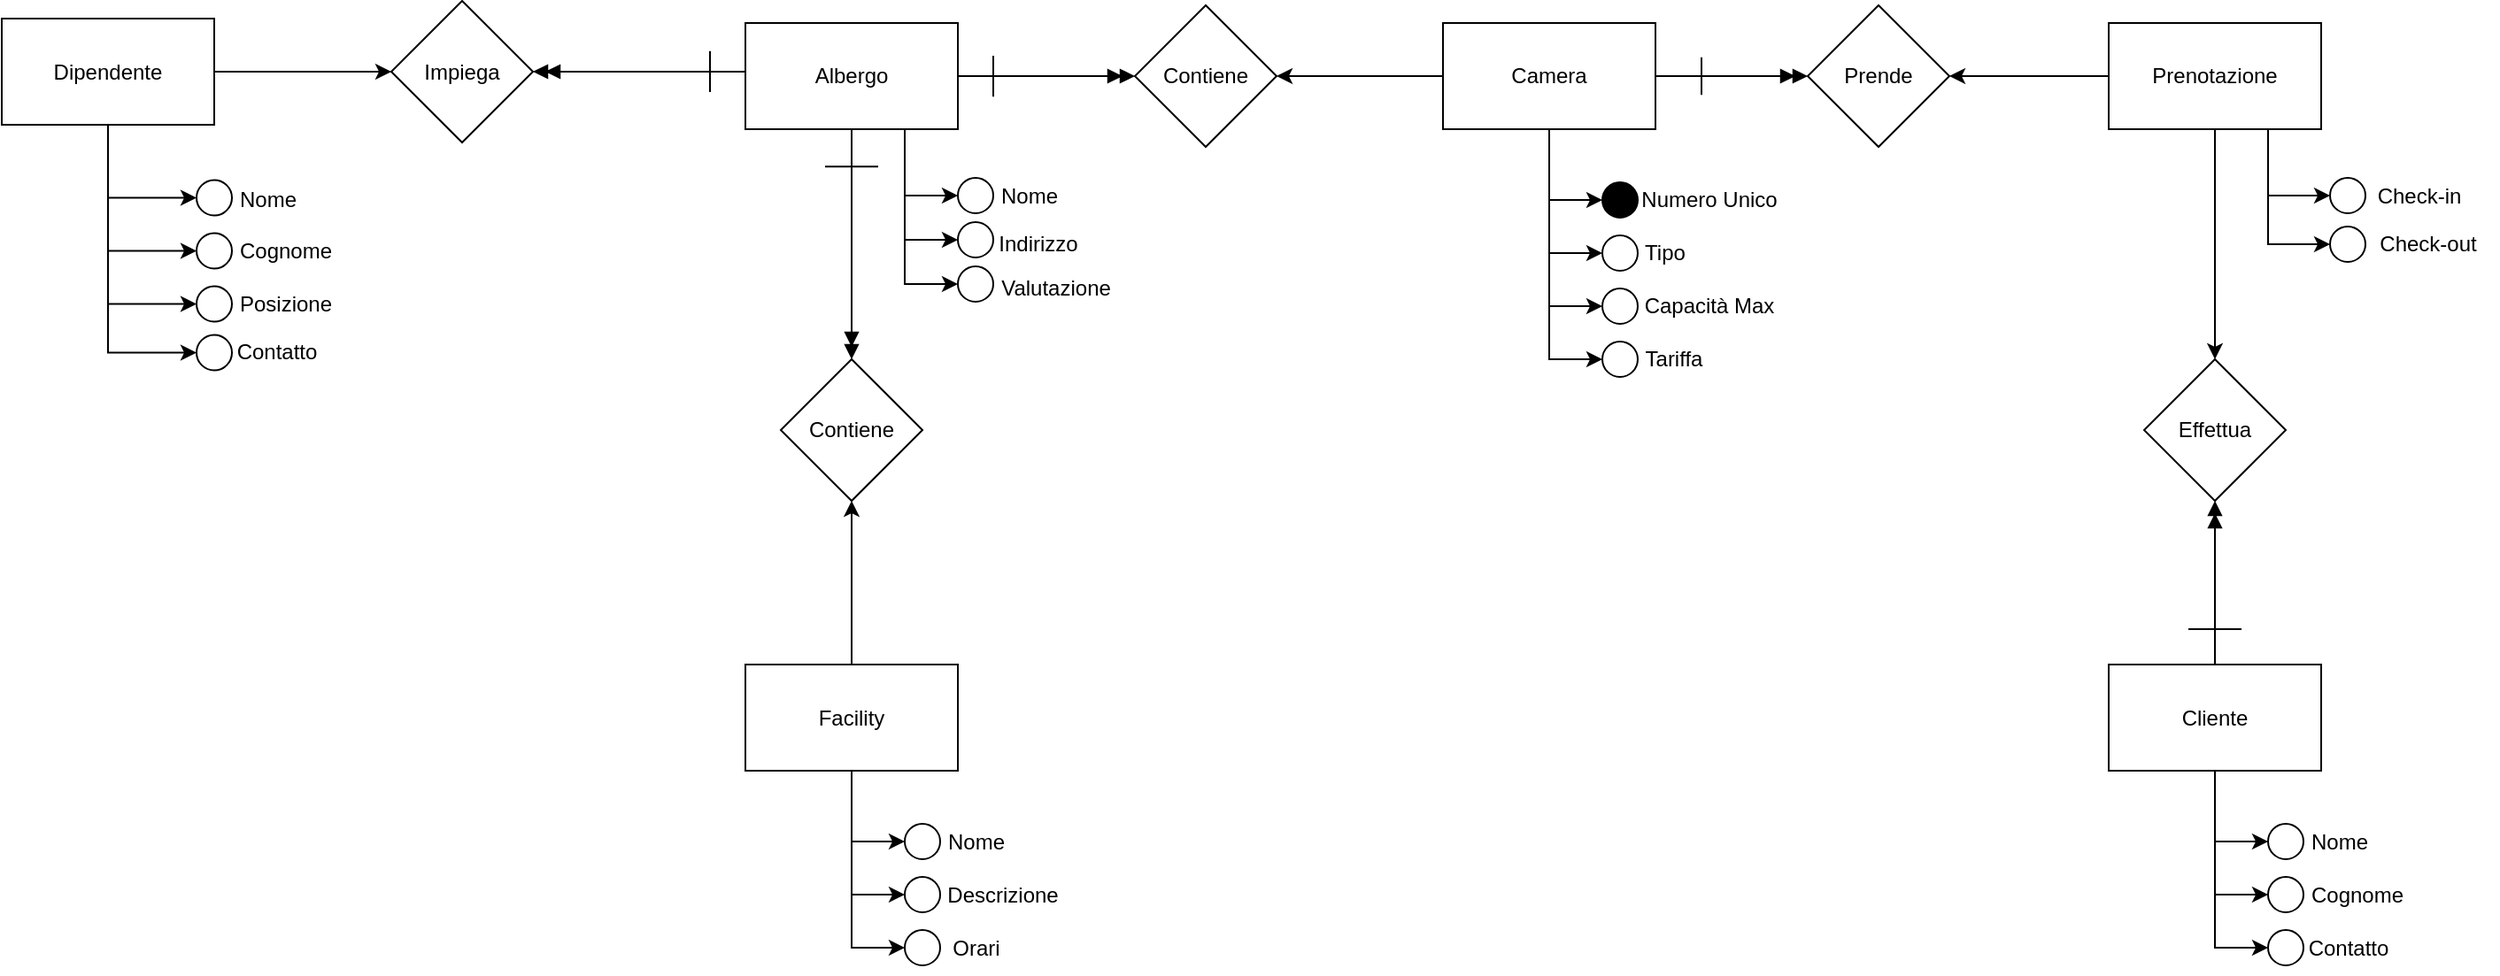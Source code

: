 <mxfile version="24.0.4" type="device">
  <diagram name="Pagina-1" id="l2adkbgRinBBMw02L1B5">
    <mxGraphModel dx="1707" dy="532" grid="1" gridSize="10" guides="1" tooltips="1" connect="1" arrows="1" fold="1" page="1" pageScale="1" pageWidth="827" pageHeight="1169" math="0" shadow="0">
      <root>
        <mxCell id="0" />
        <mxCell id="1" parent="0" />
        <mxCell id="Y1aCtea4UW9PBhZPMEhm-145" style="edgeStyle=orthogonalEdgeStyle;rounded=0;orthogonalLoop=1;jettySize=auto;html=1;entryX=1;entryY=0.5;entryDx=0;entryDy=0;endArrow=doubleBlock;endFill=1;" parent="1" source="Y1aCtea4UW9PBhZPMEhm-1" target="Y1aCtea4UW9PBhZPMEhm-139" edge="1">
          <mxGeometry relative="1" as="geometry">
            <Array as="points">
              <mxPoint x="60" y="118" />
              <mxPoint x="60" y="118" />
            </Array>
          </mxGeometry>
        </mxCell>
        <mxCell id="Y1aCtea4UW9PBhZPMEhm-167" style="edgeStyle=orthogonalEdgeStyle;rounded=0;orthogonalLoop=1;jettySize=auto;html=1;exitX=0.75;exitY=1;exitDx=0;exitDy=0;entryX=0;entryY=0.5;entryDx=0;entryDy=0;" parent="1" source="Y1aCtea4UW9PBhZPMEhm-1" target="Y1aCtea4UW9PBhZPMEhm-161" edge="1">
          <mxGeometry relative="1" as="geometry" />
        </mxCell>
        <mxCell id="Y1aCtea4UW9PBhZPMEhm-168" style="edgeStyle=orthogonalEdgeStyle;rounded=0;orthogonalLoop=1;jettySize=auto;html=1;exitX=0.75;exitY=1;exitDx=0;exitDy=0;entryX=0;entryY=0.5;entryDx=0;entryDy=0;" parent="1" source="Y1aCtea4UW9PBhZPMEhm-1" target="Y1aCtea4UW9PBhZPMEhm-162" edge="1">
          <mxGeometry relative="1" as="geometry" />
        </mxCell>
        <mxCell id="Y1aCtea4UW9PBhZPMEhm-169" style="edgeStyle=orthogonalEdgeStyle;rounded=0;orthogonalLoop=1;jettySize=auto;html=1;exitX=0.75;exitY=1;exitDx=0;exitDy=0;entryX=0;entryY=0.5;entryDx=0;entryDy=0;" parent="1" source="Y1aCtea4UW9PBhZPMEhm-1" target="Y1aCtea4UW9PBhZPMEhm-163" edge="1">
          <mxGeometry relative="1" as="geometry" />
        </mxCell>
        <mxCell id="Y1aCtea4UW9PBhZPMEhm-178" style="edgeStyle=orthogonalEdgeStyle;rounded=0;orthogonalLoop=1;jettySize=auto;html=1;entryX=0.5;entryY=0;entryDx=0;entryDy=0;endArrow=doubleBlock;endFill=1;" parent="1" source="Y1aCtea4UW9PBhZPMEhm-1" target="Y1aCtea4UW9PBhZPMEhm-140" edge="1">
          <mxGeometry relative="1" as="geometry" />
        </mxCell>
        <mxCell id="Y1aCtea4UW9PBhZPMEhm-185" style="edgeStyle=orthogonalEdgeStyle;rounded=0;orthogonalLoop=1;jettySize=auto;html=1;exitX=1;exitY=0.5;exitDx=0;exitDy=0;entryX=0;entryY=0.5;entryDx=0;entryDy=0;endArrow=doubleBlock;endFill=1;" parent="1" source="Y1aCtea4UW9PBhZPMEhm-1" target="Y1aCtea4UW9PBhZPMEhm-122" edge="1">
          <mxGeometry relative="1" as="geometry" />
        </mxCell>
        <mxCell id="Y1aCtea4UW9PBhZPMEhm-1" value="Albergo" style="rounded=0;whiteSpace=wrap;html=1;" parent="1" vertex="1">
          <mxGeometry x="20" y="90" width="120" height="60" as="geometry" />
        </mxCell>
        <mxCell id="Y1aCtea4UW9PBhZPMEhm-34" style="edgeStyle=orthogonalEdgeStyle;rounded=0;orthogonalLoop=1;jettySize=auto;html=1;entryX=0;entryY=0.5;entryDx=0;entryDy=0;" parent="1" source="Y1aCtea4UW9PBhZPMEhm-37" target="Y1aCtea4UW9PBhZPMEhm-38" edge="1">
          <mxGeometry relative="1" as="geometry" />
        </mxCell>
        <mxCell id="Y1aCtea4UW9PBhZPMEhm-35" style="edgeStyle=orthogonalEdgeStyle;rounded=0;orthogonalLoop=1;jettySize=auto;html=1;entryX=0;entryY=0.5;entryDx=0;entryDy=0;" parent="1" source="Y1aCtea4UW9PBhZPMEhm-37" target="Y1aCtea4UW9PBhZPMEhm-39" edge="1">
          <mxGeometry relative="1" as="geometry" />
        </mxCell>
        <mxCell id="Y1aCtea4UW9PBhZPMEhm-36" style="edgeStyle=orthogonalEdgeStyle;rounded=0;orthogonalLoop=1;jettySize=auto;html=1;entryX=0;entryY=0.5;entryDx=0;entryDy=0;" parent="1" source="Y1aCtea4UW9PBhZPMEhm-37" target="Y1aCtea4UW9PBhZPMEhm-40" edge="1">
          <mxGeometry relative="1" as="geometry" />
        </mxCell>
        <mxCell id="Y1aCtea4UW9PBhZPMEhm-92" style="edgeStyle=orthogonalEdgeStyle;rounded=0;orthogonalLoop=1;jettySize=auto;html=1;entryX=0;entryY=0.5;entryDx=0;entryDy=0;" parent="1" source="Y1aCtea4UW9PBhZPMEhm-37" target="Y1aCtea4UW9PBhZPMEhm-91" edge="1">
          <mxGeometry relative="1" as="geometry" />
        </mxCell>
        <mxCell id="Y1aCtea4UW9PBhZPMEhm-124" style="edgeStyle=orthogonalEdgeStyle;rounded=0;orthogonalLoop=1;jettySize=auto;html=1;entryX=1;entryY=0.5;entryDx=0;entryDy=0;" parent="1" source="Y1aCtea4UW9PBhZPMEhm-37" target="Y1aCtea4UW9PBhZPMEhm-122" edge="1">
          <mxGeometry relative="1" as="geometry" />
        </mxCell>
        <mxCell id="Y1aCtea4UW9PBhZPMEhm-184" style="edgeStyle=orthogonalEdgeStyle;rounded=0;orthogonalLoop=1;jettySize=auto;html=1;entryX=0;entryY=0.5;entryDx=0;entryDy=0;endArrow=doubleBlock;endFill=1;" parent="1" source="Y1aCtea4UW9PBhZPMEhm-37" target="Y1aCtea4UW9PBhZPMEhm-137" edge="1">
          <mxGeometry relative="1" as="geometry" />
        </mxCell>
        <mxCell id="Y1aCtea4UW9PBhZPMEhm-37" value="Camera" style="rounded=0;whiteSpace=wrap;html=1;" parent="1" vertex="1">
          <mxGeometry x="414" y="90" width="120" height="60" as="geometry" />
        </mxCell>
        <mxCell id="Y1aCtea4UW9PBhZPMEhm-38" value="" style="ellipse;whiteSpace=wrap;html=1;aspect=fixed;fillColor=#000000;" parent="1" vertex="1">
          <mxGeometry x="504" y="180" width="20" height="20" as="geometry" />
        </mxCell>
        <mxCell id="Y1aCtea4UW9PBhZPMEhm-39" value="" style="ellipse;whiteSpace=wrap;html=1;aspect=fixed;" parent="1" vertex="1">
          <mxGeometry x="504" y="210" width="20" height="20" as="geometry" />
        </mxCell>
        <mxCell id="Y1aCtea4UW9PBhZPMEhm-40" value="" style="ellipse;whiteSpace=wrap;html=1;aspect=fixed;" parent="1" vertex="1">
          <mxGeometry x="504" y="240" width="20" height="20" as="geometry" />
        </mxCell>
        <mxCell id="Y1aCtea4UW9PBhZPMEhm-41" value="Numero Unico" style="text;html=1;align=center;verticalAlign=middle;resizable=0;points=[];autosize=1;strokeColor=none;fillColor=none;" parent="1" vertex="1">
          <mxGeometry x="514" y="175" width="100" height="30" as="geometry" />
        </mxCell>
        <mxCell id="Y1aCtea4UW9PBhZPMEhm-42" value="Tipo" style="text;html=1;align=center;verticalAlign=middle;resizable=0;points=[];autosize=1;strokeColor=none;fillColor=none;" parent="1" vertex="1">
          <mxGeometry x="514" y="205" width="50" height="30" as="geometry" />
        </mxCell>
        <mxCell id="Y1aCtea4UW9PBhZPMEhm-43" style="edgeStyle=orthogonalEdgeStyle;rounded=0;orthogonalLoop=1;jettySize=auto;html=1;entryX=0;entryY=0.5;entryDx=0;entryDy=0;" parent="1" source="Y1aCtea4UW9PBhZPMEhm-46" target="Y1aCtea4UW9PBhZPMEhm-47" edge="1">
          <mxGeometry relative="1" as="geometry" />
        </mxCell>
        <mxCell id="Y1aCtea4UW9PBhZPMEhm-44" style="edgeStyle=orthogonalEdgeStyle;rounded=0;orthogonalLoop=1;jettySize=auto;html=1;entryX=0;entryY=0.5;entryDx=0;entryDy=0;" parent="1" source="Y1aCtea4UW9PBhZPMEhm-46" target="Y1aCtea4UW9PBhZPMEhm-48" edge="1">
          <mxGeometry relative="1" as="geometry" />
        </mxCell>
        <mxCell id="Y1aCtea4UW9PBhZPMEhm-45" style="edgeStyle=orthogonalEdgeStyle;rounded=0;orthogonalLoop=1;jettySize=auto;html=1;entryX=0;entryY=0.5;entryDx=0;entryDy=0;" parent="1" source="Y1aCtea4UW9PBhZPMEhm-46" target="Y1aCtea4UW9PBhZPMEhm-49" edge="1">
          <mxGeometry relative="1" as="geometry" />
        </mxCell>
        <mxCell id="Y1aCtea4UW9PBhZPMEhm-177" style="edgeStyle=orthogonalEdgeStyle;rounded=0;orthogonalLoop=1;jettySize=auto;html=1;entryX=0.5;entryY=1;entryDx=0;entryDy=0;endArrow=doubleBlock;endFill=1;" parent="1" source="Y1aCtea4UW9PBhZPMEhm-46" target="Y1aCtea4UW9PBhZPMEhm-138" edge="1">
          <mxGeometry relative="1" as="geometry" />
        </mxCell>
        <mxCell id="Y1aCtea4UW9PBhZPMEhm-46" value="Cliente" style="rounded=0;whiteSpace=wrap;html=1;" parent="1" vertex="1">
          <mxGeometry x="790" y="452.5" width="120" height="60" as="geometry" />
        </mxCell>
        <mxCell id="Y1aCtea4UW9PBhZPMEhm-47" value="" style="ellipse;whiteSpace=wrap;html=1;aspect=fixed;" parent="1" vertex="1">
          <mxGeometry x="880" y="542.5" width="20" height="20" as="geometry" />
        </mxCell>
        <mxCell id="Y1aCtea4UW9PBhZPMEhm-48" value="" style="ellipse;whiteSpace=wrap;html=1;aspect=fixed;" parent="1" vertex="1">
          <mxGeometry x="880" y="572.5" width="20" height="20" as="geometry" />
        </mxCell>
        <mxCell id="Y1aCtea4UW9PBhZPMEhm-49" value="" style="ellipse;whiteSpace=wrap;html=1;aspect=fixed;" parent="1" vertex="1">
          <mxGeometry x="880" y="602.5" width="20" height="20" as="geometry" />
        </mxCell>
        <mxCell id="Y1aCtea4UW9PBhZPMEhm-50" value="Nome" style="text;html=1;align=center;verticalAlign=middle;resizable=0;points=[];autosize=1;strokeColor=none;fillColor=none;" parent="1" vertex="1">
          <mxGeometry x="890" y="537.5" width="60" height="30" as="geometry" />
        </mxCell>
        <mxCell id="Y1aCtea4UW9PBhZPMEhm-51" value="Cognome" style="text;html=1;align=center;verticalAlign=middle;resizable=0;points=[];autosize=1;strokeColor=none;fillColor=none;" parent="1" vertex="1">
          <mxGeometry x="890" y="567.5" width="80" height="30" as="geometry" />
        </mxCell>
        <mxCell id="Y1aCtea4UW9PBhZPMEhm-81" style="edgeStyle=orthogonalEdgeStyle;rounded=0;orthogonalLoop=1;jettySize=auto;html=1;entryX=0;entryY=0.5;entryDx=0;entryDy=0;" parent="1" source="Y1aCtea4UW9PBhZPMEhm-84" target="Y1aCtea4UW9PBhZPMEhm-85" edge="1">
          <mxGeometry relative="1" as="geometry" />
        </mxCell>
        <mxCell id="Y1aCtea4UW9PBhZPMEhm-82" style="edgeStyle=orthogonalEdgeStyle;rounded=0;orthogonalLoop=1;jettySize=auto;html=1;entryX=0;entryY=0.5;entryDx=0;entryDy=0;" parent="1" source="Y1aCtea4UW9PBhZPMEhm-84" target="Y1aCtea4UW9PBhZPMEhm-86" edge="1">
          <mxGeometry relative="1" as="geometry" />
        </mxCell>
        <mxCell id="Y1aCtea4UW9PBhZPMEhm-83" style="edgeStyle=orthogonalEdgeStyle;rounded=0;orthogonalLoop=1;jettySize=auto;html=1;entryX=0;entryY=0.5;entryDx=0;entryDy=0;" parent="1" source="Y1aCtea4UW9PBhZPMEhm-84" target="Y1aCtea4UW9PBhZPMEhm-87" edge="1">
          <mxGeometry relative="1" as="geometry" />
        </mxCell>
        <mxCell id="Y1aCtea4UW9PBhZPMEhm-179" style="edgeStyle=orthogonalEdgeStyle;rounded=0;orthogonalLoop=1;jettySize=auto;html=1;entryX=0.5;entryY=1;entryDx=0;entryDy=0;" parent="1" source="Y1aCtea4UW9PBhZPMEhm-84" target="Y1aCtea4UW9PBhZPMEhm-140" edge="1">
          <mxGeometry relative="1" as="geometry" />
        </mxCell>
        <mxCell id="Y1aCtea4UW9PBhZPMEhm-84" value="Facility" style="rounded=0;whiteSpace=wrap;html=1;" parent="1" vertex="1">
          <mxGeometry x="20" y="452.5" width="120" height="60" as="geometry" />
        </mxCell>
        <mxCell id="Y1aCtea4UW9PBhZPMEhm-85" value="" style="ellipse;whiteSpace=wrap;html=1;aspect=fixed;" parent="1" vertex="1">
          <mxGeometry x="110" y="542.5" width="20" height="20" as="geometry" />
        </mxCell>
        <mxCell id="Y1aCtea4UW9PBhZPMEhm-86" value="" style="ellipse;whiteSpace=wrap;html=1;aspect=fixed;" parent="1" vertex="1">
          <mxGeometry x="110" y="572.5" width="20" height="20" as="geometry" />
        </mxCell>
        <mxCell id="Y1aCtea4UW9PBhZPMEhm-87" value="" style="ellipse;whiteSpace=wrap;html=1;aspect=fixed;" parent="1" vertex="1">
          <mxGeometry x="110" y="602.5" width="20" height="20" as="geometry" />
        </mxCell>
        <mxCell id="Y1aCtea4UW9PBhZPMEhm-88" value="Nome" style="text;html=1;align=center;verticalAlign=middle;resizable=0;points=[];autosize=1;strokeColor=none;fillColor=none;" parent="1" vertex="1">
          <mxGeometry x="120" y="537.5" width="60" height="30" as="geometry" />
        </mxCell>
        <mxCell id="Y1aCtea4UW9PBhZPMEhm-89" value="Descrizione" style="text;html=1;align=center;verticalAlign=middle;resizable=0;points=[];autosize=1;strokeColor=none;fillColor=none;" parent="1" vertex="1">
          <mxGeometry x="120" y="567.5" width="90" height="30" as="geometry" />
        </mxCell>
        <mxCell id="Y1aCtea4UW9PBhZPMEhm-90" value="Orari" style="text;html=1;align=center;verticalAlign=middle;resizable=0;points=[];autosize=1;strokeColor=none;fillColor=none;" parent="1" vertex="1">
          <mxGeometry x="125" y="597.5" width="50" height="30" as="geometry" />
        </mxCell>
        <mxCell id="Y1aCtea4UW9PBhZPMEhm-91" value="" style="ellipse;whiteSpace=wrap;html=1;aspect=fixed;" parent="1" vertex="1">
          <mxGeometry x="504" y="270" width="20" height="20" as="geometry" />
        </mxCell>
        <mxCell id="Y1aCtea4UW9PBhZPMEhm-106" style="edgeStyle=orthogonalEdgeStyle;rounded=0;orthogonalLoop=1;jettySize=auto;html=1;entryX=0;entryY=0.5;entryDx=0;entryDy=0;" parent="1" source="Y1aCtea4UW9PBhZPMEhm-110" target="Y1aCtea4UW9PBhZPMEhm-111" edge="1">
          <mxGeometry relative="1" as="geometry" />
        </mxCell>
        <mxCell id="Y1aCtea4UW9PBhZPMEhm-107" style="edgeStyle=orthogonalEdgeStyle;rounded=0;orthogonalLoop=1;jettySize=auto;html=1;entryX=0;entryY=0.5;entryDx=0;entryDy=0;" parent="1" source="Y1aCtea4UW9PBhZPMEhm-110" target="Y1aCtea4UW9PBhZPMEhm-112" edge="1">
          <mxGeometry relative="1" as="geometry" />
        </mxCell>
        <mxCell id="Y1aCtea4UW9PBhZPMEhm-108" style="edgeStyle=orthogonalEdgeStyle;rounded=0;orthogonalLoop=1;jettySize=auto;html=1;entryX=0;entryY=0.5;entryDx=0;entryDy=0;" parent="1" source="Y1aCtea4UW9PBhZPMEhm-110" target="Y1aCtea4UW9PBhZPMEhm-113" edge="1">
          <mxGeometry relative="1" as="geometry" />
        </mxCell>
        <mxCell id="Y1aCtea4UW9PBhZPMEhm-109" style="edgeStyle=orthogonalEdgeStyle;rounded=0;orthogonalLoop=1;jettySize=auto;html=1;entryX=0;entryY=0.5;entryDx=0;entryDy=0;" parent="1" source="Y1aCtea4UW9PBhZPMEhm-110" target="Y1aCtea4UW9PBhZPMEhm-116" edge="1">
          <mxGeometry relative="1" as="geometry" />
        </mxCell>
        <mxCell id="Y1aCtea4UW9PBhZPMEhm-188" style="edgeStyle=orthogonalEdgeStyle;rounded=0;orthogonalLoop=1;jettySize=auto;html=1;exitX=1;exitY=0.5;exitDx=0;exitDy=0;entryX=0;entryY=0.5;entryDx=0;entryDy=0;" parent="1" source="Y1aCtea4UW9PBhZPMEhm-110" target="Y1aCtea4UW9PBhZPMEhm-139" edge="1">
          <mxGeometry relative="1" as="geometry" />
        </mxCell>
        <mxCell id="Y1aCtea4UW9PBhZPMEhm-110" value="Dipendente" style="rounded=0;whiteSpace=wrap;html=1;" parent="1" vertex="1">
          <mxGeometry x="-400" y="87.5" width="120" height="60" as="geometry" />
        </mxCell>
        <mxCell id="Y1aCtea4UW9PBhZPMEhm-111" value="" style="ellipse;whiteSpace=wrap;html=1;aspect=fixed;" parent="1" vertex="1">
          <mxGeometry x="-290" y="178.75" width="20" height="20" as="geometry" />
        </mxCell>
        <mxCell id="Y1aCtea4UW9PBhZPMEhm-112" value="" style="ellipse;whiteSpace=wrap;html=1;aspect=fixed;" parent="1" vertex="1">
          <mxGeometry x="-290" y="208.75" width="20" height="20" as="geometry" />
        </mxCell>
        <mxCell id="Y1aCtea4UW9PBhZPMEhm-113" value="" style="ellipse;whiteSpace=wrap;html=1;aspect=fixed;" parent="1" vertex="1">
          <mxGeometry x="-290" y="238.75" width="20" height="20" as="geometry" />
        </mxCell>
        <mxCell id="Y1aCtea4UW9PBhZPMEhm-114" value="Nome" style="text;html=1;align=center;verticalAlign=middle;resizable=0;points=[];autosize=1;strokeColor=none;fillColor=none;" parent="1" vertex="1">
          <mxGeometry x="-280" y="175" width="60" height="30" as="geometry" />
        </mxCell>
        <mxCell id="Y1aCtea4UW9PBhZPMEhm-115" value="Cognome" style="text;html=1;align=center;verticalAlign=middle;resizable=0;points=[];autosize=1;strokeColor=none;fillColor=none;" parent="1" vertex="1">
          <mxGeometry x="-280" y="203.75" width="80" height="30" as="geometry" />
        </mxCell>
        <mxCell id="Y1aCtea4UW9PBhZPMEhm-116" value="" style="ellipse;whiteSpace=wrap;html=1;aspect=fixed;" parent="1" vertex="1">
          <mxGeometry x="-290" y="266.25" width="20" height="20" as="geometry" />
        </mxCell>
        <mxCell id="Y1aCtea4UW9PBhZPMEhm-117" value="Capacità Max" style="text;html=1;align=center;verticalAlign=middle;resizable=0;points=[];autosize=1;strokeColor=none;fillColor=none;" parent="1" vertex="1">
          <mxGeometry x="514" y="235" width="100" height="30" as="geometry" />
        </mxCell>
        <mxCell id="Y1aCtea4UW9PBhZPMEhm-118" value="Tariffa" style="text;html=1;align=center;verticalAlign=middle;resizable=0;points=[];autosize=1;strokeColor=none;fillColor=none;" parent="1" vertex="1">
          <mxGeometry x="514" y="265" width="60" height="30" as="geometry" />
        </mxCell>
        <mxCell id="Y1aCtea4UW9PBhZPMEhm-119" value="Contatto" style="text;html=1;align=center;verticalAlign=middle;resizable=0;points=[];autosize=1;strokeColor=none;fillColor=none;" parent="1" vertex="1">
          <mxGeometry x="890" y="597.5" width="70" height="30" as="geometry" />
        </mxCell>
        <mxCell id="Y1aCtea4UW9PBhZPMEhm-120" value="Posizione" style="text;html=1;align=center;verticalAlign=middle;resizable=0;points=[];autosize=1;strokeColor=none;fillColor=none;" parent="1" vertex="1">
          <mxGeometry x="-280" y="233.75" width="80" height="30" as="geometry" />
        </mxCell>
        <mxCell id="Y1aCtea4UW9PBhZPMEhm-121" value="Contatto" style="text;html=1;align=center;verticalAlign=middle;resizable=0;points=[];autosize=1;strokeColor=none;fillColor=none;" parent="1" vertex="1">
          <mxGeometry x="-280" y="261.25" width="70" height="30" as="geometry" />
        </mxCell>
        <mxCell id="Y1aCtea4UW9PBhZPMEhm-122" value="Contiene" style="rhombus;whiteSpace=wrap;html=1;" parent="1" vertex="1">
          <mxGeometry x="240" y="80" width="80" height="80" as="geometry" />
        </mxCell>
        <mxCell id="Y1aCtea4UW9PBhZPMEhm-155" style="edgeStyle=orthogonalEdgeStyle;rounded=0;orthogonalLoop=1;jettySize=auto;html=1;exitX=0.75;exitY=1;exitDx=0;exitDy=0;entryX=0;entryY=0.5;entryDx=0;entryDy=0;" parent="1" source="Y1aCtea4UW9PBhZPMEhm-128" target="Y1aCtea4UW9PBhZPMEhm-151" edge="1">
          <mxGeometry relative="1" as="geometry" />
        </mxCell>
        <mxCell id="Y1aCtea4UW9PBhZPMEhm-157" style="edgeStyle=orthogonalEdgeStyle;rounded=0;orthogonalLoop=1;jettySize=auto;html=1;exitX=0.75;exitY=1;exitDx=0;exitDy=0;entryX=0;entryY=0.5;entryDx=0;entryDy=0;" parent="1" source="Y1aCtea4UW9PBhZPMEhm-128" target="Y1aCtea4UW9PBhZPMEhm-156" edge="1">
          <mxGeometry relative="1" as="geometry" />
        </mxCell>
        <mxCell id="Y1aCtea4UW9PBhZPMEhm-175" style="edgeStyle=orthogonalEdgeStyle;rounded=0;orthogonalLoop=1;jettySize=auto;html=1;entryX=1;entryY=0.5;entryDx=0;entryDy=0;" parent="1" source="Y1aCtea4UW9PBhZPMEhm-128" target="Y1aCtea4UW9PBhZPMEhm-137" edge="1">
          <mxGeometry relative="1" as="geometry" />
        </mxCell>
        <mxCell id="Y1aCtea4UW9PBhZPMEhm-176" style="edgeStyle=orthogonalEdgeStyle;rounded=0;orthogonalLoop=1;jettySize=auto;html=1;entryX=0.5;entryY=0;entryDx=0;entryDy=0;" parent="1" source="Y1aCtea4UW9PBhZPMEhm-128" target="Y1aCtea4UW9PBhZPMEhm-138" edge="1">
          <mxGeometry relative="1" as="geometry" />
        </mxCell>
        <mxCell id="Y1aCtea4UW9PBhZPMEhm-128" value="Prenotazione" style="rounded=0;whiteSpace=wrap;html=1;" parent="1" vertex="1">
          <mxGeometry x="790" y="90" width="120" height="60" as="geometry" />
        </mxCell>
        <mxCell id="Y1aCtea4UW9PBhZPMEhm-137" value="Prende" style="rhombus;whiteSpace=wrap;html=1;" parent="1" vertex="1">
          <mxGeometry x="620" y="80" width="80" height="80" as="geometry" />
        </mxCell>
        <mxCell id="Y1aCtea4UW9PBhZPMEhm-138" value="Effettua" style="rhombus;whiteSpace=wrap;html=1;" parent="1" vertex="1">
          <mxGeometry x="810" y="280" width="80" height="80" as="geometry" />
        </mxCell>
        <mxCell id="Y1aCtea4UW9PBhZPMEhm-139" value="Impiega" style="rhombus;whiteSpace=wrap;html=1;" parent="1" vertex="1">
          <mxGeometry x="-180" y="77.5" width="80" height="80" as="geometry" />
        </mxCell>
        <mxCell id="Y1aCtea4UW9PBhZPMEhm-140" value="Contiene" style="rhombus;whiteSpace=wrap;html=1;" parent="1" vertex="1">
          <mxGeometry x="40" y="280" width="80" height="80" as="geometry" />
        </mxCell>
        <mxCell id="Y1aCtea4UW9PBhZPMEhm-151" value="" style="ellipse;whiteSpace=wrap;html=1;aspect=fixed;" parent="1" vertex="1">
          <mxGeometry x="915" y="177.5" width="20" height="20" as="geometry" />
        </mxCell>
        <mxCell id="Y1aCtea4UW9PBhZPMEhm-156" value="" style="ellipse;whiteSpace=wrap;html=1;aspect=fixed;" parent="1" vertex="1">
          <mxGeometry x="915" y="205" width="20" height="20" as="geometry" />
        </mxCell>
        <mxCell id="Y1aCtea4UW9PBhZPMEhm-158" value="Check-in" style="text;html=1;align=center;verticalAlign=middle;resizable=0;points=[];autosize=1;strokeColor=none;fillColor=none;" parent="1" vertex="1">
          <mxGeometry x="930" y="172.5" width="70" height="30" as="geometry" />
        </mxCell>
        <mxCell id="Y1aCtea4UW9PBhZPMEhm-159" value="Check-out" style="text;html=1;align=center;verticalAlign=middle;resizable=0;points=[];autosize=1;strokeColor=none;fillColor=none;" parent="1" vertex="1">
          <mxGeometry x="930" y="200" width="80" height="30" as="geometry" />
        </mxCell>
        <mxCell id="Y1aCtea4UW9PBhZPMEhm-161" value="" style="ellipse;whiteSpace=wrap;html=1;aspect=fixed;" parent="1" vertex="1">
          <mxGeometry x="140" y="177.5" width="20" height="20" as="geometry" />
        </mxCell>
        <mxCell id="Y1aCtea4UW9PBhZPMEhm-162" value="" style="ellipse;whiteSpace=wrap;html=1;aspect=fixed;" parent="1" vertex="1">
          <mxGeometry x="140" y="202.5" width="20" height="20" as="geometry" />
        </mxCell>
        <mxCell id="Y1aCtea4UW9PBhZPMEhm-163" value="" style="ellipse;whiteSpace=wrap;html=1;aspect=fixed;" parent="1" vertex="1">
          <mxGeometry x="140" y="227.5" width="20" height="20" as="geometry" />
        </mxCell>
        <mxCell id="Y1aCtea4UW9PBhZPMEhm-164" value="Nome" style="text;html=1;align=center;verticalAlign=middle;resizable=0;points=[];autosize=1;strokeColor=none;fillColor=none;" parent="1" vertex="1">
          <mxGeometry x="150" y="172.5" width="60" height="30" as="geometry" />
        </mxCell>
        <mxCell id="Y1aCtea4UW9PBhZPMEhm-165" value="Indirizzo" style="text;html=1;align=center;verticalAlign=middle;resizable=0;points=[];autosize=1;strokeColor=none;fillColor=none;" parent="1" vertex="1">
          <mxGeometry x="150" y="200" width="70" height="30" as="geometry" />
        </mxCell>
        <mxCell id="Y1aCtea4UW9PBhZPMEhm-166" value="Valutazione" style="text;html=1;align=center;verticalAlign=middle;resizable=0;points=[];autosize=1;strokeColor=none;fillColor=none;" parent="1" vertex="1">
          <mxGeometry x="150" y="225" width="90" height="30" as="geometry" />
        </mxCell>
        <mxCell id="Y1aCtea4UW9PBhZPMEhm-180" value="" style="endArrow=none;html=1;rounded=0;" parent="1" edge="1">
          <mxGeometry width="50" height="50" relative="1" as="geometry">
            <mxPoint x="95" y="171.17" as="sourcePoint" />
            <mxPoint x="65" y="171.17" as="targetPoint" />
          </mxGeometry>
        </mxCell>
        <mxCell id="Y1aCtea4UW9PBhZPMEhm-183" value="" style="endArrow=none;html=1;rounded=0;" parent="1" edge="1">
          <mxGeometry width="50" height="50" relative="1" as="geometry">
            <mxPoint x="865" y="432.5" as="sourcePoint" />
            <mxPoint x="835" y="432.5" as="targetPoint" />
          </mxGeometry>
        </mxCell>
        <mxCell id="Y1aCtea4UW9PBhZPMEhm-191" value="" style="endArrow=none;html=1;rounded=0;" parent="1" edge="1">
          <mxGeometry width="50" height="50" relative="1" as="geometry">
            <mxPoint x="560" y="130.63" as="sourcePoint" />
            <mxPoint x="560" y="109.38" as="targetPoint" />
          </mxGeometry>
        </mxCell>
        <mxCell id="Y1aCtea4UW9PBhZPMEhm-194" value="" style="endArrow=none;html=1;rounded=0;" parent="1" edge="1">
          <mxGeometry width="50" height="50" relative="1" as="geometry">
            <mxPoint y="129.06" as="sourcePoint" />
            <mxPoint y="105.93" as="targetPoint" />
          </mxGeometry>
        </mxCell>
        <mxCell id="1UoIeVot8lRNokthnqG0-1" value="" style="endArrow=none;html=1;rounded=0;" edge="1" parent="1">
          <mxGeometry width="50" height="50" relative="1" as="geometry">
            <mxPoint x="160" y="131.57" as="sourcePoint" />
            <mxPoint x="160" y="108.44" as="targetPoint" />
          </mxGeometry>
        </mxCell>
      </root>
    </mxGraphModel>
  </diagram>
</mxfile>
